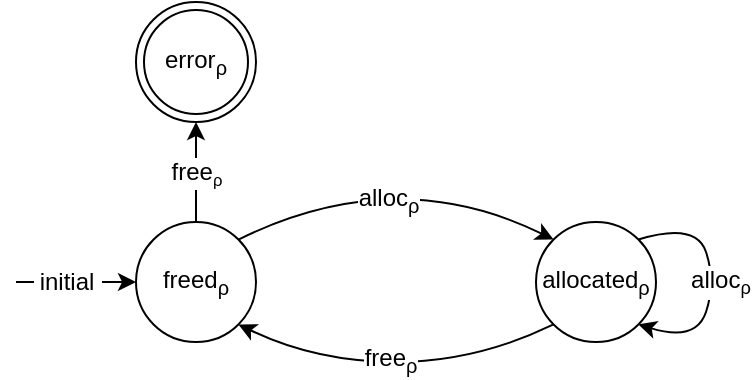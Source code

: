 <mxfile version="12.9.13" type="device"><diagram id="MQsz0vR70Ha5mGtF0nAU" name="Page-1"><mxGraphModel dx="946" dy="642" grid="1" gridSize="10" guides="1" tooltips="1" connect="1" arrows="1" fold="1" page="1" pageScale="1" pageWidth="850" pageHeight="1100" math="0" shadow="0"><root><mxCell id="0"/><mxCell id="1" parent="0"/><mxCell id="g3iyI7WF1l8pipwD143T-1" value="freed&lt;span style=&quot;white-space: nowrap ; background-color: rgb(255 , 255 , 255)&quot;&gt;&lt;sub&gt;ρ&lt;/sub&gt;&lt;/span&gt;" style="ellipse;whiteSpace=wrap;html=1;aspect=fixed;" parent="1" vertex="1"><mxGeometry x="80" y="130" width="60" height="60" as="geometry"/></mxCell><mxCell id="g3iyI7WF1l8pipwD143T-5" value="" style="endArrow=classic;html=1;exitX=0.5;exitY=0;exitDx=0;exitDy=0;entryX=0.5;entryY=1;entryDx=0;entryDy=0;" parent="1" source="g3iyI7WF1l8pipwD143T-1" edge="1" target="617OxWW3Jf1tPsrtnjuB-1"><mxGeometry width="50" height="50" relative="1" as="geometry"><mxPoint x="20" y="260" as="sourcePoint"/><mxPoint x="310" y="80" as="targetPoint"/></mxGeometry></mxCell><mxCell id="g3iyI7WF1l8pipwD143T-31" value="free&lt;span style=&quot;font-size: 10px&quot;&gt;&lt;sub&gt;ρ&lt;/sub&gt;&lt;/span&gt;" style="text;html=1;align=center;verticalAlign=middle;resizable=0;points=[];;labelBackgroundColor=#ffffff;" parent="g3iyI7WF1l8pipwD143T-5" vertex="1" connectable="0"><mxGeometry x="0.48" y="-2" relative="1" as="geometry"><mxPoint x="-2" y="12" as="offset"/></mxGeometry></mxCell><mxCell id="g3iyI7WF1l8pipwD143T-7" value="allocated&lt;sub&gt;ρ&lt;/sub&gt;" style="ellipse;whiteSpace=wrap;html=1;aspect=fixed;" parent="1" vertex="1"><mxGeometry x="280" y="130" width="60" height="60" as="geometry"/></mxCell><mxCell id="g3iyI7WF1l8pipwD143T-13" value="" style="curved=1;endArrow=classic;html=1;exitX=1;exitY=0;exitDx=0;exitDy=0;entryX=0;entryY=0;entryDx=0;entryDy=0;" parent="1" source="g3iyI7WF1l8pipwD143T-1" target="g3iyI7WF1l8pipwD143T-7" edge="1"><mxGeometry width="50" height="50" relative="1" as="geometry"><mxPoint x="230" y="290" as="sourcePoint"/><mxPoint x="280" y="240" as="targetPoint"/><Array as="points"><mxPoint x="210" y="100"/></Array></mxGeometry></mxCell><mxCell id="g3iyI7WF1l8pipwD143T-18" value="&lt;div&gt;alloc&lt;sub&gt;ρ&lt;/sub&gt;&lt;/div&gt;" style="text;html=1;align=center;verticalAlign=middle;resizable=0;points=[];;labelBackgroundColor=#ffffff;" parent="g3iyI7WF1l8pipwD143T-13" vertex="1" connectable="0"><mxGeometry x="-0.136" y="-15" relative="1" as="geometry"><mxPoint as="offset"/></mxGeometry></mxCell><mxCell id="g3iyI7WF1l8pipwD143T-17" value="" style="curved=1;endArrow=classic;html=1;entryX=1;entryY=1;entryDx=0;entryDy=0;exitX=0;exitY=1;exitDx=0;exitDy=0;" parent="1" source="g3iyI7WF1l8pipwD143T-7" target="g3iyI7WF1l8pipwD143T-1" edge="1"><mxGeometry width="50" height="50" relative="1" as="geometry"><mxPoint x="190" y="340" as="sourcePoint"/><mxPoint x="240" y="290" as="targetPoint"/><Array as="points"><mxPoint x="250" y="200"/><mxPoint x="170" y="200"/></Array></mxGeometry></mxCell><mxCell id="g3iyI7WF1l8pipwD143T-19" value="&lt;span style=&quot;font-size: 12px&quot;&gt;free&lt;/span&gt;&lt;sub&gt;ρ&lt;/sub&gt;" style="text;html=1;align=center;verticalAlign=middle;resizable=0;points=[];;labelBackgroundColor=#ffffff;" parent="g3iyI7WF1l8pipwD143T-17" vertex="1" connectable="0"><mxGeometry x="0.036" y="-1" relative="1" as="geometry"><mxPoint as="offset"/></mxGeometry></mxCell><mxCell id="617OxWW3Jf1tPsrtnjuB-1" value="error&lt;sub&gt;ρ&lt;/sub&gt;" style="ellipse;shape=doubleEllipse;whiteSpace=wrap;html=1;aspect=fixed;" parent="1" vertex="1"><mxGeometry x="80" y="20" width="60" height="60" as="geometry"/></mxCell><mxCell id="VjwE6xqZYsHvx85HpeJN-3" value="" style="endArrow=classic;html=1;entryX=0;entryY=0.5;entryDx=0;entryDy=0;exitX=1;exitY=0.5;exitDx=0;exitDy=0;" parent="1" target="g3iyI7WF1l8pipwD143T-1" edge="1"><mxGeometry width="50" height="50" relative="1" as="geometry"><mxPoint x="20" y="160" as="sourcePoint"/><mxPoint x="60" y="159.76" as="targetPoint"/></mxGeometry></mxCell><mxCell id="Z6IwQd6WirUTxecfgi2--1" value="&amp;nbsp;initial&amp;nbsp;" style="text;html=1;align=center;verticalAlign=middle;resizable=0;points=[];labelBackgroundColor=#ffffff;" parent="VjwE6xqZYsHvx85HpeJN-3" vertex="1" connectable="0"><mxGeometry x="-0.175" relative="1" as="geometry"><mxPoint as="offset"/></mxGeometry></mxCell><mxCell id="7LRLrFq6kJSVm2Km2f4D-1" value="&lt;span style=&quot;font-size: 12px&quot;&gt;alloc&lt;/span&gt;&lt;sub&gt;ρ&lt;/sub&gt;" style="orthogonalLoop=1;jettySize=auto;html=1;exitX=1;exitY=0;exitDx=0;exitDy=0;entryX=1;entryY=1;entryDx=0;entryDy=0;curved=1;" edge="1" parent="1" source="g3iyI7WF1l8pipwD143T-7" target="g3iyI7WF1l8pipwD143T-7"><mxGeometry x="-0.004" y="2" relative="1" as="geometry"><Array as="points"><mxPoint x="360" y="130"/><mxPoint x="370" y="160"/><mxPoint x="360" y="190"/></Array><mxPoint as="offset"/></mxGeometry></mxCell></root></mxGraphModel></diagram></mxfile>